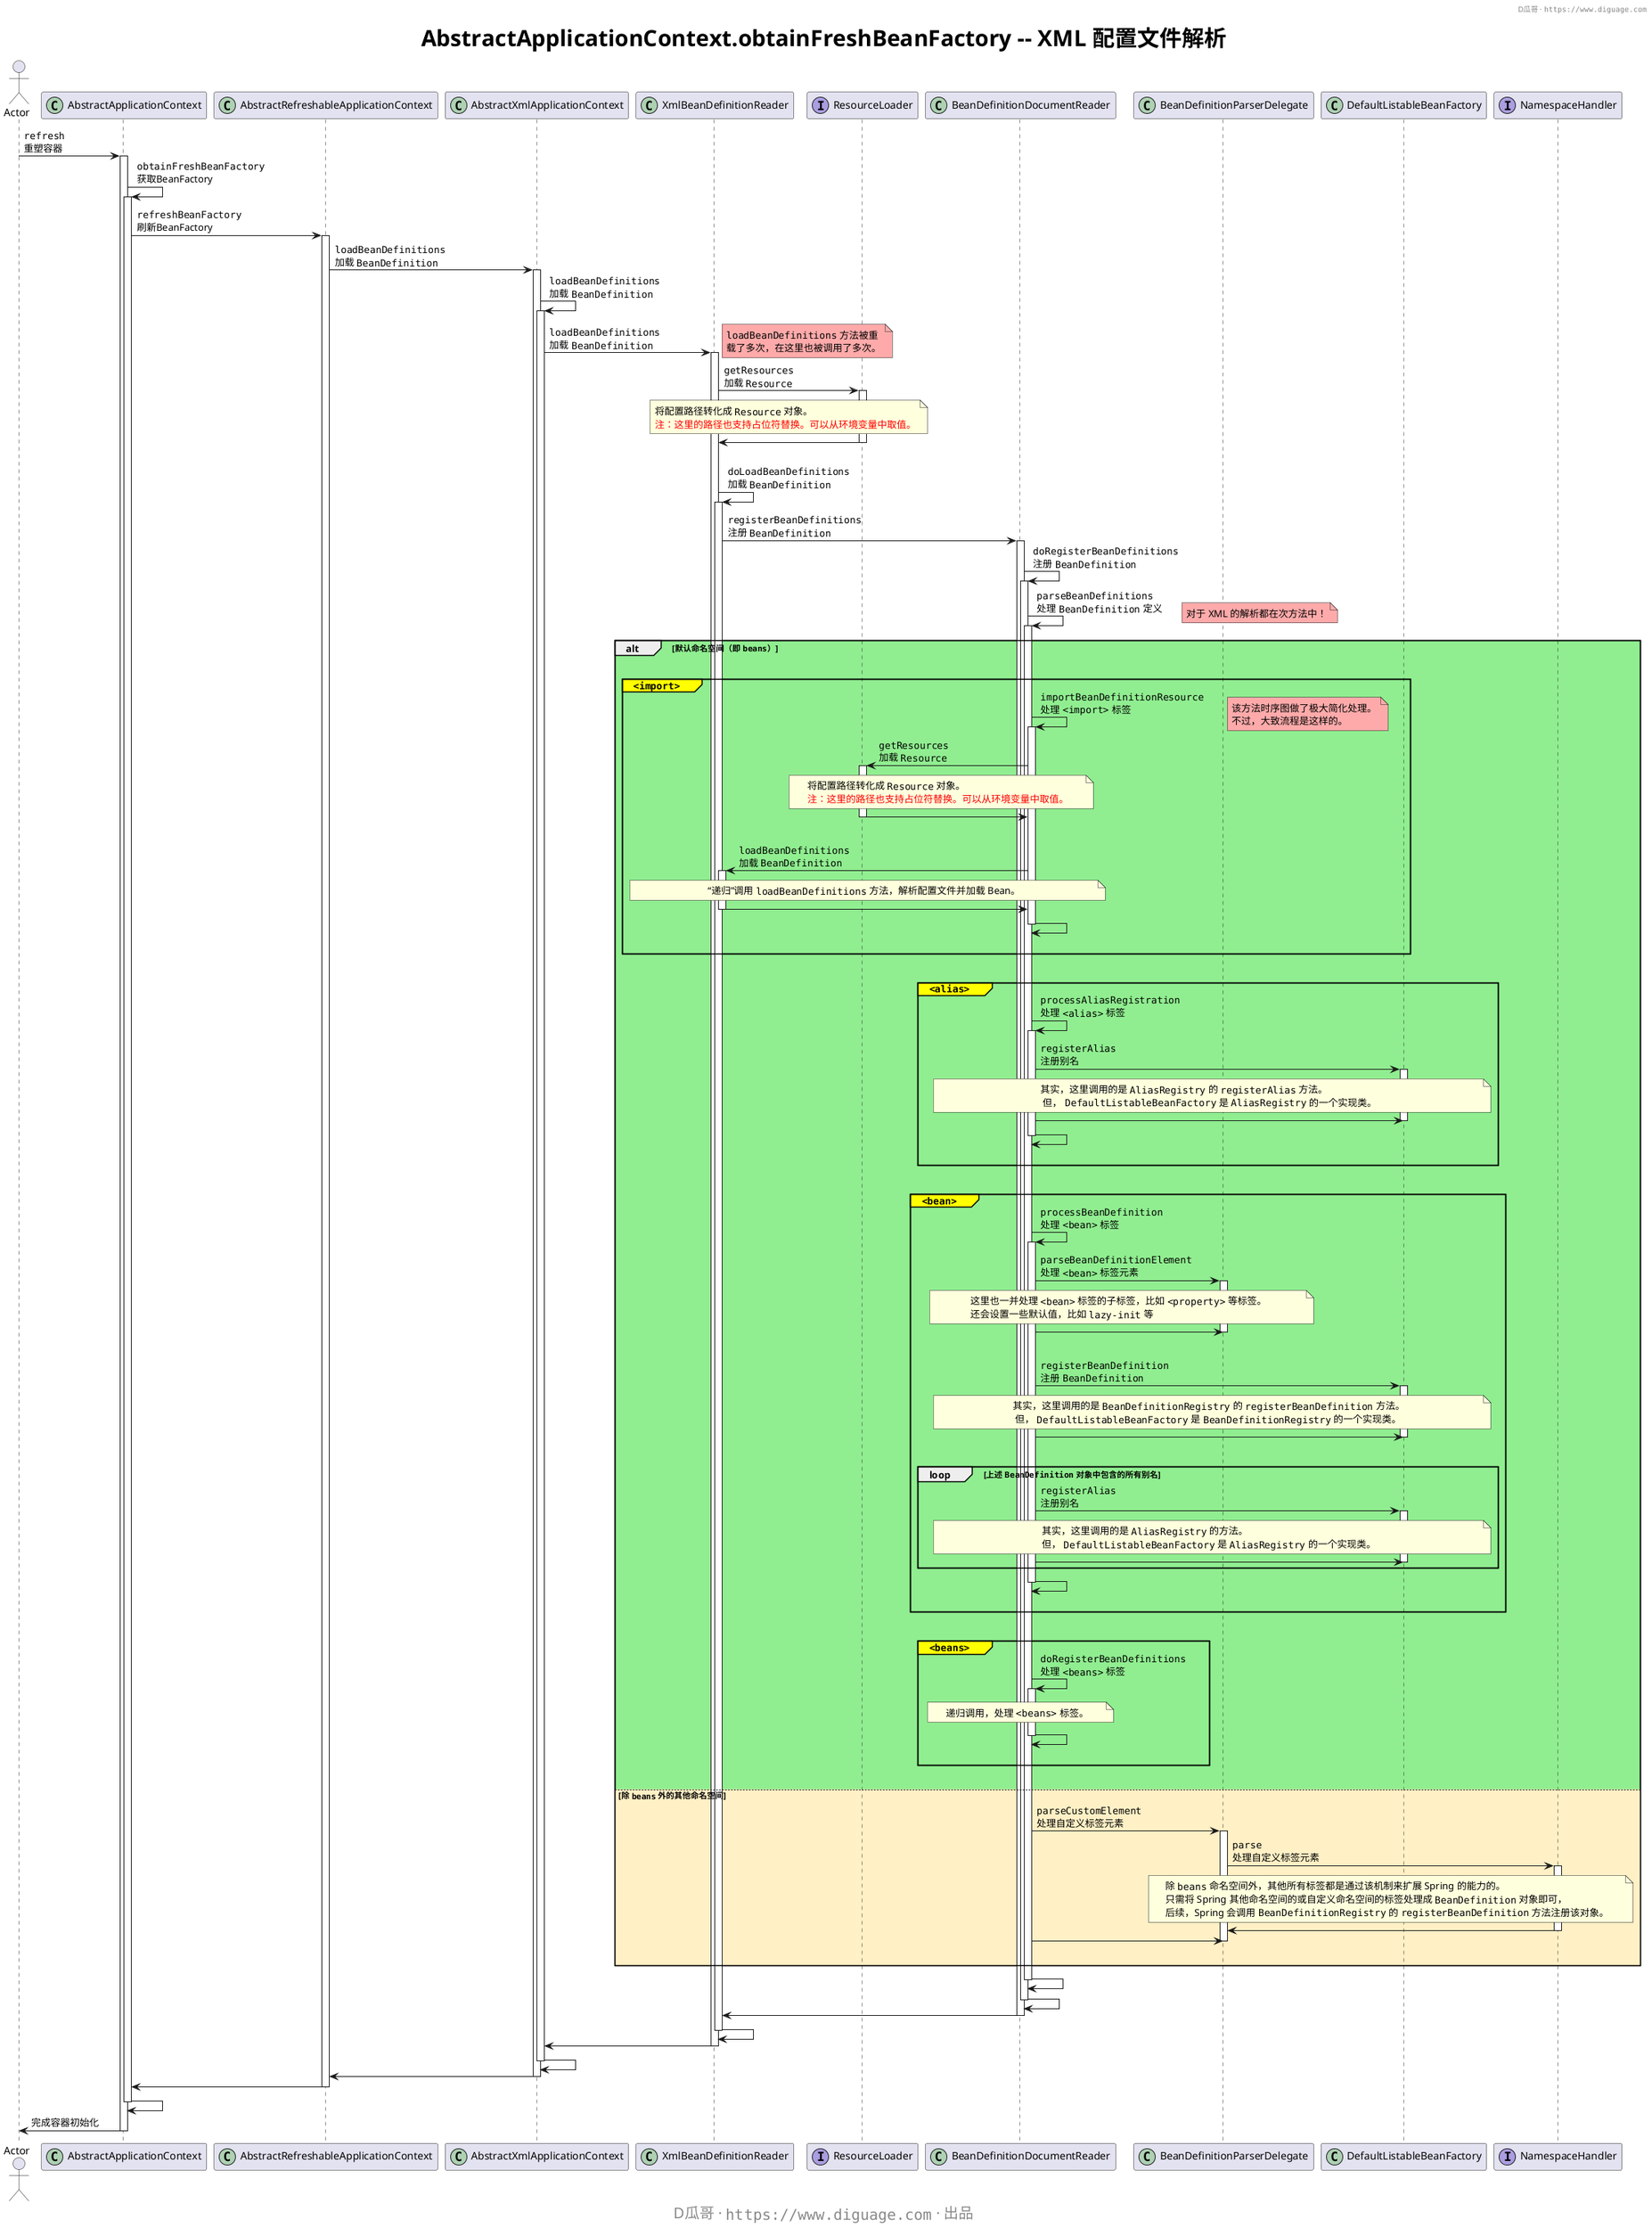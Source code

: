 @startuml

skinparam titleFontSize 30
skinparam footerFontSize 20

title **AbstractApplicationContext.obtainFreshBeanFactory -- XML 配置文件解析**
header D瓜哥 · ""https://www.diguage.com""

actor Actor
participant AbstractApplicationContext << (C,#ADD1B2) >>
participant AbstractRefreshableApplicationContext << (C,#ADD1B2) >>
participant AbstractXmlApplicationContext << (C,#ADD1B2) >>
participant XmlBeanDefinitionReader << (C,#ADD1B2) >>
participant ResourceLoader << (I,#AB9DE1) >>
participant BeanDefinitionDocumentReader << (C,#ADD1B2) >>
participant BeanDefinitionParserDelegate << (C,#ADD1B2) >>
participant DefaultListableBeanFactory << (C,#ADD1B2) >>
participant NamespaceHandler << (I,#AB9DE1) >>

Actor -> AbstractApplicationContext: ""refresh""\n重塑容器
activate AbstractApplicationContext

    AbstractApplicationContext -> AbstractApplicationContext: ""obtainFreshBeanFactory""\n获取BeanFactory
    activate AbstractApplicationContext

        AbstractApplicationContext -> AbstractRefreshableApplicationContext: ""refreshBeanFactory""\n刷新BeanFactory
        activate AbstractRefreshableApplicationContext

            AbstractRefreshableApplicationContext -> AbstractXmlApplicationContext: ""loadBeanDefinitions""\n加载 ""BeanDefinition""
            activate AbstractXmlApplicationContext

            AbstractXmlApplicationContext -> AbstractXmlApplicationContext: ""loadBeanDefinitions""\n加载 ""BeanDefinition""
            activate AbstractXmlApplicationContext

                AbstractXmlApplicationContext -> XmlBeanDefinitionReader: ""loadBeanDefinitions""\n加载 ""BeanDefinition""
                activate XmlBeanDefinitionReader
                note right #FFAAAA: ""loadBeanDefinitions"" 方法被重\n载了多次，在这里也被调用了多次。

                    XmlBeanDefinitionReader -> ResourceLoader: ""getResources""\n加载 ""Resource""
                    activate ResourceLoader
                    note over XmlBeanDefinitionReader,ResourceLoader: 将配置路径转化成 ""Resource"" 对象。\n<color red>注：这里的路径也支持占位符替换。可以从环境变量中取值。</color>
                    XmlBeanDefinitionReader <- ResourceLoader
                    deactivate ResourceLoader

                    |||

                    XmlBeanDefinitionReader -> XmlBeanDefinitionReader: ""doLoadBeanDefinitions""\n加载 ""BeanDefinition""
                    activate XmlBeanDefinitionReader
                        XmlBeanDefinitionReader -> BeanDefinitionDocumentReader: ""registerBeanDefinitions""\n注册 ""BeanDefinition""
                        activate BeanDefinitionDocumentReader
                            BeanDefinitionDocumentReader -> BeanDefinitionDocumentReader: ""doRegisterBeanDefinitions""\n注册 ""BeanDefinition""
                            activate BeanDefinitionDocumentReader
                                BeanDefinitionDocumentReader -> BeanDefinitionDocumentReader: ""parseBeanDefinitions""\n处理 ""BeanDefinition"" 定义
                                activate BeanDefinitionDocumentReader
                                note right #FFAAAA: 对于 XML 的解析都在次方法中！
                                    alt #LightGreen **默认命名空间（即 ""beans""）**
                                        |||
                                        group#yellow ""<import>""
                                            BeanDefinitionDocumentReader -> BeanDefinitionDocumentReader: ""importBeanDefinitionResource""\n处理 ""<import>"" 标签
                                            activate BeanDefinitionDocumentReader
                                            note right #FFAAAA: 该方法时序图做了极大简化处理。\n不过，大致流程是这样的。
                                                BeanDefinitionDocumentReader -> ResourceLoader: ""getResources""\n加载 ""Resource""
                                                activate ResourceLoader
                                                note over BeanDefinitionDocumentReader,ResourceLoader: 将配置路径转化成 ""Resource"" 对象。\n<color red>注：这里的路径也支持占位符替换。可以从环境变量中取值。</color>
                                                BeanDefinitionDocumentReader <- ResourceLoader
                                                deactivate ResourceLoader
                                                |||
                                                BeanDefinitionDocumentReader -> XmlBeanDefinitionReader: ""loadBeanDefinitions""\n加载 ""BeanDefinition""
                                                activate XmlBeanDefinitionReader
                                                note over BeanDefinitionDocumentReader,XmlBeanDefinitionReader: “递归”调用 ""loadBeanDefinitions"" 方法，解析配置文件并加载 Bean。
                                                BeanDefinitionDocumentReader <- XmlBeanDefinitionReader
                                                deactivate XmlBeanDefinitionReader
                                            BeanDefinitionDocumentReader -> BeanDefinitionDocumentReader
                                            deactivate BeanDefinitionDocumentReader
                                            |||
                                        end

                                        |||

                                        group#yellow ""<alias>""
                                            BeanDefinitionDocumentReader -> BeanDefinitionDocumentReader: ""processAliasRegistration""\n处理 ""<alias>"" 标签
                                            activate BeanDefinitionDocumentReader
                                                BeanDefinitionDocumentReader -> DefaultListableBeanFactory: ""registerAlias""\n注册别名
                                                activate DefaultListableBeanFactory
                                                  note over BeanDefinitionDocumentReader,DefaultListableBeanFactory: 其实，这里调用的是 ""AliasRegistry"" 的 ""registerAlias"" 方法。\n 但， ""DefaultListableBeanFactory"" 是 ""AliasRegistry"" 的一个实现类。
                                                BeanDefinitionDocumentReader -> DefaultListableBeanFactory
                                                deactivate DefaultListableBeanFactory
                                            BeanDefinitionDocumentReader -> BeanDefinitionDocumentReader
                                            deactivate BeanDefinitionDocumentReader
                                            |||
                                        end

                                        |||

                                        group#yellow ""<bean>""
                                            BeanDefinitionDocumentReader -> BeanDefinitionDocumentReader: ""processBeanDefinition""\n处理 ""<bean>"" 标签
                                            activate BeanDefinitionDocumentReader
                                                BeanDefinitionDocumentReader -> BeanDefinitionParserDelegate: ""parseBeanDefinitionElement""\n处理 ""<bean>"" 标签元素
                                                activate BeanDefinitionParserDelegate
                                                  note over BeanDefinitionDocumentReader,BeanDefinitionParserDelegate: 这里也一并处理 ""<bean>"" 标签的子标签，比如 ""<property>"" 等标签。\n还会设置一些默认值，比如 ""lazy-init"" 等
                                                BeanDefinitionDocumentReader -> BeanDefinitionParserDelegate
                                                deactivate BeanDefinitionParserDelegate

                                                |||

                                                BeanDefinitionDocumentReader -> DefaultListableBeanFactory: ""registerBeanDefinition""\n注册 ""BeanDefinition""
                                                activate DefaultListableBeanFactory
                                                  note over BeanDefinitionDocumentReader,DefaultListableBeanFactory: 其实，这里调用的是 ""BeanDefinitionRegistry"" 的 ""registerBeanDefinition"" 方法。\n 但， ""DefaultListableBeanFactory"" 是 ""BeanDefinitionRegistry"" 的一个实现类。
                                                BeanDefinitionDocumentReader -> DefaultListableBeanFactory
                                                deactivate DefaultListableBeanFactory

                                                |||
                                                loop 上述 ""BeanDefinition"" 对象中包含的所有别名
                                                    BeanDefinitionDocumentReader -> DefaultListableBeanFactory: ""registerAlias""\n注册别名
                                                    activate DefaultListableBeanFactory
                                                      note over BeanDefinitionDocumentReader,DefaultListableBeanFactory : 其实，这里调用的是 ""AliasRegistry"" 的方法。\n但， ""DefaultListableBeanFactory"" 是 ""AliasRegistry"" 的一个实现类。
                                                    BeanDefinitionDocumentReader -> DefaultListableBeanFactory
                                                    deactivate DefaultListableBeanFactory
                                                end
                                            BeanDefinitionDocumentReader -> BeanDefinitionDocumentReader
                                            deactivate BeanDefinitionDocumentReader
                                            |||
                                        end

                                        |||

                                        group#yellow ""<beans>""
                                            BeanDefinitionDocumentReader -> BeanDefinitionDocumentReader: ""doRegisterBeanDefinitions""\n处理 ""<beans>"" 标签
                                            activate BeanDefinitionDocumentReader
                                                note over BeanDefinitionDocumentReader,BeanDefinitionDocumentReader:递归调用，处理 ""<beans>"" 标签。
                                            BeanDefinitionDocumentReader -> BeanDefinitionDocumentReader
                                            deactivate BeanDefinitionDocumentReader
                                            |||
                                        end
                                        |||
                                    else #FFF0C5 **除 ""beans"" 外的其他命名空间**
                                        BeanDefinitionDocumentReader -> BeanDefinitionParserDelegate: ""parseCustomElement""\n处理自定义标签元素
                                        activate BeanDefinitionParserDelegate
                                            BeanDefinitionParserDelegate -> NamespaceHandler: ""parse""\n处理自定义标签元素
                                            activate NamespaceHandler
                                              note over BeanDefinitionParserDelegate,NamespaceHandler: 除 ""beans"" 命名空间外，其他所有标签都是通过该机制来扩展 Spring 的能力的。\n只需将 Spring 其他命名空间的或自定义命名空间的标签处理成 ""BeanDefinition"" 对象即可，\n后续，Spring 会调用 ""BeanDefinitionRegistry"" 的 ""registerBeanDefinition"" 方法注册该对象。
                                            BeanDefinitionParserDelegate <- NamespaceHandler
                                            deactivate NamespaceHandler
                                        BeanDefinitionDocumentReader -> BeanDefinitionParserDelegate
                                        deactivate BeanDefinitionParserDelegate
                                        |||
                                    end
                                BeanDefinitionDocumentReader -> BeanDefinitionDocumentReader
                                deactivate BeanDefinitionDocumentReader
                            BeanDefinitionDocumentReader -> BeanDefinitionDocumentReader
                            deactivate BeanDefinitionDocumentReader
                        XmlBeanDefinitionReader <- BeanDefinitionDocumentReader
                        deactivate BeanDefinitionDocumentReader
                    XmlBeanDefinitionReader -> XmlBeanDefinitionReader
                    deactivate XmlBeanDefinitionReader

                AbstractXmlApplicationContext <- XmlBeanDefinitionReader
                deactivate XmlBeanDefinitionReader

            AbstractXmlApplicationContext -> AbstractXmlApplicationContext
            deactivate AbstractXmlApplicationContext

            AbstractRefreshableApplicationContext <- AbstractXmlApplicationContext
            deactivate AbstractXmlApplicationContext

        AbstractApplicationContext <- AbstractRefreshableApplicationContext
        deactivate AbstractRefreshableApplicationContext

    AbstractApplicationContext -> AbstractApplicationContext
    deactivate AbstractApplicationContext

Actor <- AbstractApplicationContext: 完成容器初始化
deactivate AbstractApplicationContext

footer D瓜哥 · ""https://www.diguage.com"" · 出品
@enduml
